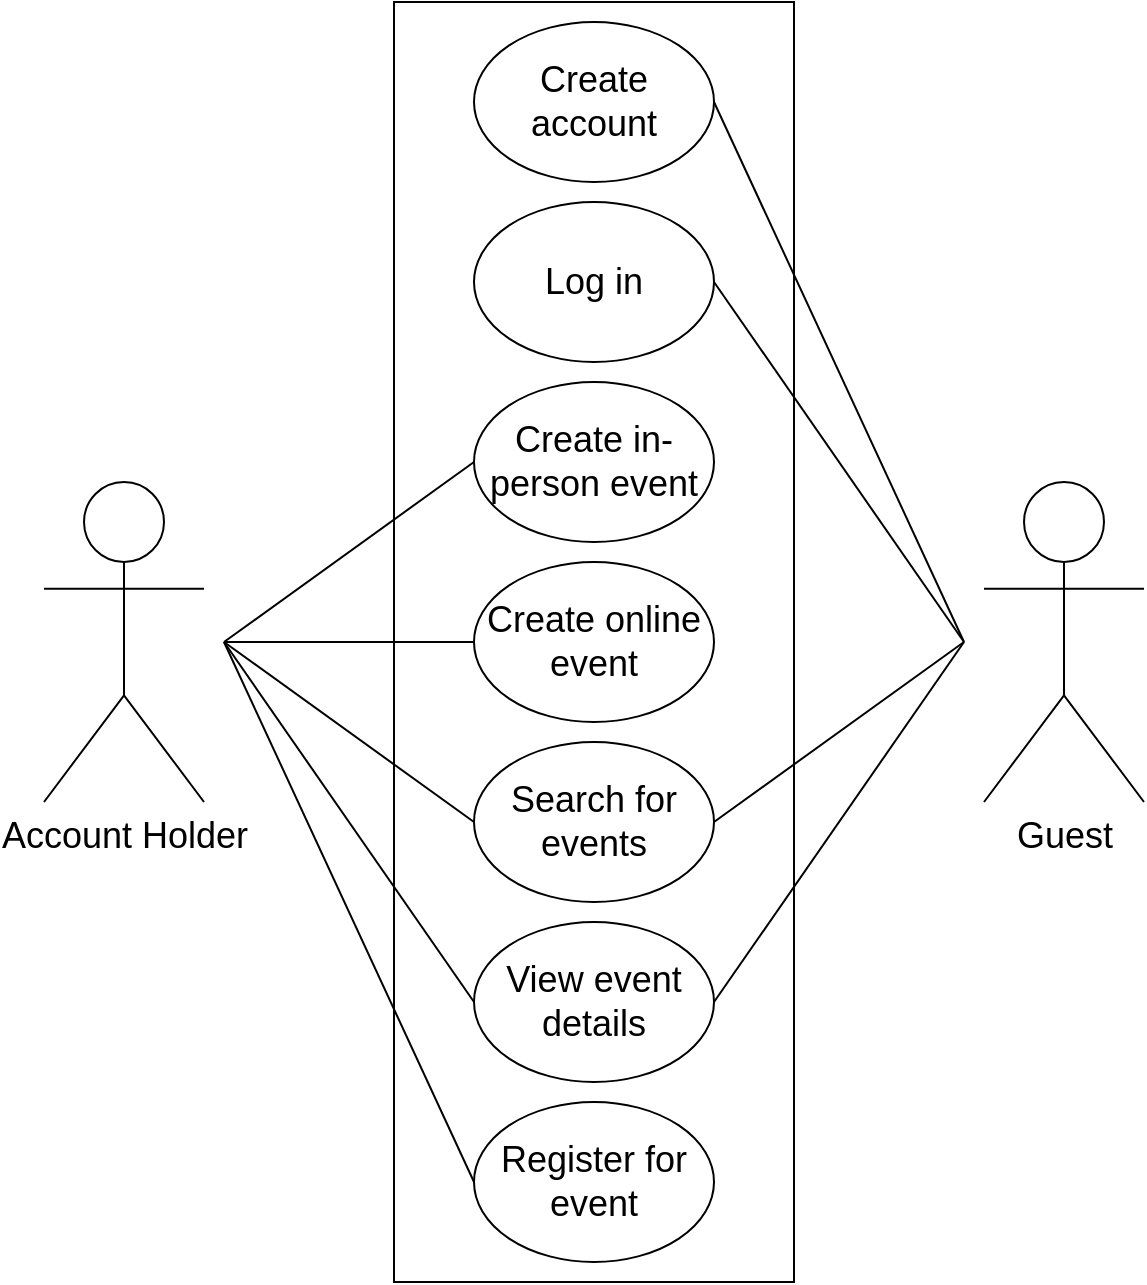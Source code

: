 <mxfile version="22.1.19" type="device">
  <diagram name="Page-1" id="NMfAQ61pdz57pdOC4wLM">
    <mxGraphModel dx="1793" dy="958" grid="1" gridSize="10" guides="1" tooltips="1" connect="1" arrows="1" fold="1" page="1" pageScale="1" pageWidth="850" pageHeight="1100" math="0" shadow="0">
      <root>
        <mxCell id="0" />
        <mxCell id="1" parent="0" />
        <mxCell id="7wYS-PvPPILCzykXi2fk-1" value="" style="rounded=0;whiteSpace=wrap;html=1;fillColor=none;" vertex="1" parent="1">
          <mxGeometry x="315" y="80" width="200" height="640" as="geometry" />
        </mxCell>
        <mxCell id="gNVla98ZM9sIJxjHNlG1-1" value="&lt;font style=&quot;font-size: 18px;&quot;&gt;Account Holder&lt;br&gt;&lt;/font&gt;" style="shape=umlActor;verticalLabelPosition=bottom;verticalAlign=top;html=1;outlineConnect=0;" parent="1" vertex="1">
          <mxGeometry x="140" y="320" width="80" height="160" as="geometry" />
        </mxCell>
        <mxCell id="gNVla98ZM9sIJxjHNlG1-2" value="Log in" style="ellipse;whiteSpace=wrap;html=1;verticalAlign=middle;fontSize=18;" parent="1" vertex="1">
          <mxGeometry x="355" y="180" width="120" height="80" as="geometry" />
        </mxCell>
        <mxCell id="gNVla98ZM9sIJxjHNlG1-12" style="rounded=0;orthogonalLoop=1;jettySize=auto;html=1;exitX=0;exitY=0.5;exitDx=0;exitDy=0;endArrow=none;endFill=0;" parent="1" source="gNVla98ZM9sIJxjHNlG1-3" edge="1">
          <mxGeometry relative="1" as="geometry">
            <mxPoint x="230" y="400" as="targetPoint" />
          </mxGeometry>
        </mxCell>
        <mxCell id="gNVla98ZM9sIJxjHNlG1-3" value="&lt;font style=&quot;font-size: 18px;&quot;&gt;Create in-person event&lt;br style=&quot;font-size: 18px;&quot;&gt;&lt;/font&gt;" style="ellipse;whiteSpace=wrap;html=1;verticalAlign=middle;fontSize=18;" parent="1" vertex="1">
          <mxGeometry x="355" y="270" width="120" height="80" as="geometry" />
        </mxCell>
        <mxCell id="gNVla98ZM9sIJxjHNlG1-4" value="&lt;font style=&quot;font-size: 18px;&quot;&gt;Create online event&lt;br style=&quot;font-size: 18px;&quot;&gt;&lt;/font&gt;" style="ellipse;whiteSpace=wrap;html=1;verticalAlign=middle;fontSize=18;" parent="1" vertex="1">
          <mxGeometry x="355" y="360" width="120" height="80" as="geometry" />
        </mxCell>
        <mxCell id="gNVla98ZM9sIJxjHNlG1-5" value="&lt;font style=&quot;font-size: 18px;&quot;&gt;Search for events&lt;br style=&quot;font-size: 18px;&quot;&gt;&lt;/font&gt;" style="ellipse;whiteSpace=wrap;html=1;verticalAlign=middle;fontSize=18;" parent="1" vertex="1">
          <mxGeometry x="355" y="450" width="120" height="80" as="geometry" />
        </mxCell>
        <mxCell id="gNVla98ZM9sIJxjHNlG1-6" value="&lt;font style=&quot;font-size: 18px;&quot;&gt;View event details&lt;br style=&quot;font-size: 18px;&quot;&gt;&lt;/font&gt;" style="ellipse;whiteSpace=wrap;html=1;verticalAlign=middle;fontSize=18;" parent="1" vertex="1">
          <mxGeometry x="355" y="540" width="120" height="80" as="geometry" />
        </mxCell>
        <mxCell id="gNVla98ZM9sIJxjHNlG1-7" value="&lt;font style=&quot;font-size: 18px;&quot;&gt;Register for event&lt;br style=&quot;font-size: 18px;&quot;&gt;&lt;/font&gt;" style="ellipse;whiteSpace=wrap;html=1;verticalAlign=middle;fontSize=18;" parent="1" vertex="1">
          <mxGeometry x="355" y="630" width="120" height="80" as="geometry" />
        </mxCell>
        <mxCell id="gNVla98ZM9sIJxjHNlG1-13" style="rounded=0;orthogonalLoop=1;jettySize=auto;html=1;exitX=0;exitY=0.5;exitDx=0;exitDy=0;endArrow=none;endFill=0;" parent="1" source="gNVla98ZM9sIJxjHNlG1-4" edge="1">
          <mxGeometry relative="1" as="geometry">
            <mxPoint x="230" y="400" as="targetPoint" />
            <mxPoint x="365" y="270" as="sourcePoint" />
          </mxGeometry>
        </mxCell>
        <mxCell id="gNVla98ZM9sIJxjHNlG1-15" style="rounded=0;orthogonalLoop=1;jettySize=auto;html=1;exitX=0;exitY=0.5;exitDx=0;exitDy=0;endArrow=none;endFill=0;" parent="1" source="gNVla98ZM9sIJxjHNlG1-5" edge="1">
          <mxGeometry relative="1" as="geometry">
            <mxPoint x="230" y="400" as="targetPoint" />
            <mxPoint x="365" y="360" as="sourcePoint" />
          </mxGeometry>
        </mxCell>
        <mxCell id="gNVla98ZM9sIJxjHNlG1-16" style="rounded=0;orthogonalLoop=1;jettySize=auto;html=1;exitX=0;exitY=0.5;exitDx=0;exitDy=0;endArrow=none;endFill=0;" parent="1" source="gNVla98ZM9sIJxjHNlG1-6" edge="1">
          <mxGeometry relative="1" as="geometry">
            <mxPoint x="230" y="400" as="targetPoint" />
            <mxPoint x="365" y="450" as="sourcePoint" />
          </mxGeometry>
        </mxCell>
        <mxCell id="gNVla98ZM9sIJxjHNlG1-17" style="rounded=0;orthogonalLoop=1;jettySize=auto;html=1;exitX=0;exitY=0.5;exitDx=0;exitDy=0;endArrow=none;endFill=0;" parent="1" source="gNVla98ZM9sIJxjHNlG1-7" edge="1">
          <mxGeometry relative="1" as="geometry">
            <mxPoint x="230" y="400" as="targetPoint" />
            <mxPoint x="355" y="620" as="sourcePoint" />
          </mxGeometry>
        </mxCell>
        <mxCell id="7wYS-PvPPILCzykXi2fk-3" value="&lt;font style=&quot;font-size: 18px;&quot;&gt;Guest&lt;/font&gt;" style="shape=umlActor;verticalLabelPosition=bottom;verticalAlign=top;html=1;outlineConnect=0;" vertex="1" parent="1">
          <mxGeometry x="610" y="320" width="80" height="160" as="geometry" />
        </mxCell>
        <mxCell id="7wYS-PvPPILCzykXi2fk-4" style="rounded=0;orthogonalLoop=1;jettySize=auto;html=1;exitX=1;exitY=0.5;exitDx=0;exitDy=0;endArrow=none;endFill=0;" edge="1" parent="1" source="gNVla98ZM9sIJxjHNlG1-2">
          <mxGeometry relative="1" as="geometry">
            <mxPoint x="600" y="400" as="targetPoint" />
            <mxPoint x="365" y="275" as="sourcePoint" />
          </mxGeometry>
        </mxCell>
        <mxCell id="7wYS-PvPPILCzykXi2fk-5" style="rounded=0;orthogonalLoop=1;jettySize=auto;html=1;exitX=1;exitY=0.5;exitDx=0;exitDy=0;endArrow=none;endFill=0;" edge="1" parent="1" source="gNVla98ZM9sIJxjHNlG1-5">
          <mxGeometry relative="1" as="geometry">
            <mxPoint x="600" y="400" as="targetPoint" />
            <mxPoint x="365" y="455" as="sourcePoint" />
          </mxGeometry>
        </mxCell>
        <mxCell id="7wYS-PvPPILCzykXi2fk-6" style="rounded=0;orthogonalLoop=1;jettySize=auto;html=1;exitX=1;exitY=0.5;exitDx=0;exitDy=0;endArrow=none;endFill=0;" edge="1" parent="1" source="gNVla98ZM9sIJxjHNlG1-6">
          <mxGeometry relative="1" as="geometry">
            <mxPoint x="600" y="400" as="targetPoint" />
            <mxPoint x="485" y="455" as="sourcePoint" />
          </mxGeometry>
        </mxCell>
        <mxCell id="7wYS-PvPPILCzykXi2fk-7" value="&lt;font style=&quot;font-size: 18px;&quot;&gt;Create account&lt;br style=&quot;font-size: 18px;&quot;&gt;&lt;/font&gt;" style="ellipse;whiteSpace=wrap;html=1;verticalAlign=middle;fontSize=18;" vertex="1" parent="1">
          <mxGeometry x="355" y="90" width="120" height="80" as="geometry" />
        </mxCell>
        <mxCell id="7wYS-PvPPILCzykXi2fk-8" style="rounded=0;orthogonalLoop=1;jettySize=auto;html=1;exitX=1;exitY=0.5;exitDx=0;exitDy=0;endArrow=none;endFill=0;" edge="1" parent="1" source="7wYS-PvPPILCzykXi2fk-7">
          <mxGeometry relative="1" as="geometry">
            <mxPoint x="600" y="400" as="targetPoint" />
            <mxPoint x="485" y="185" as="sourcePoint" />
          </mxGeometry>
        </mxCell>
      </root>
    </mxGraphModel>
  </diagram>
</mxfile>
